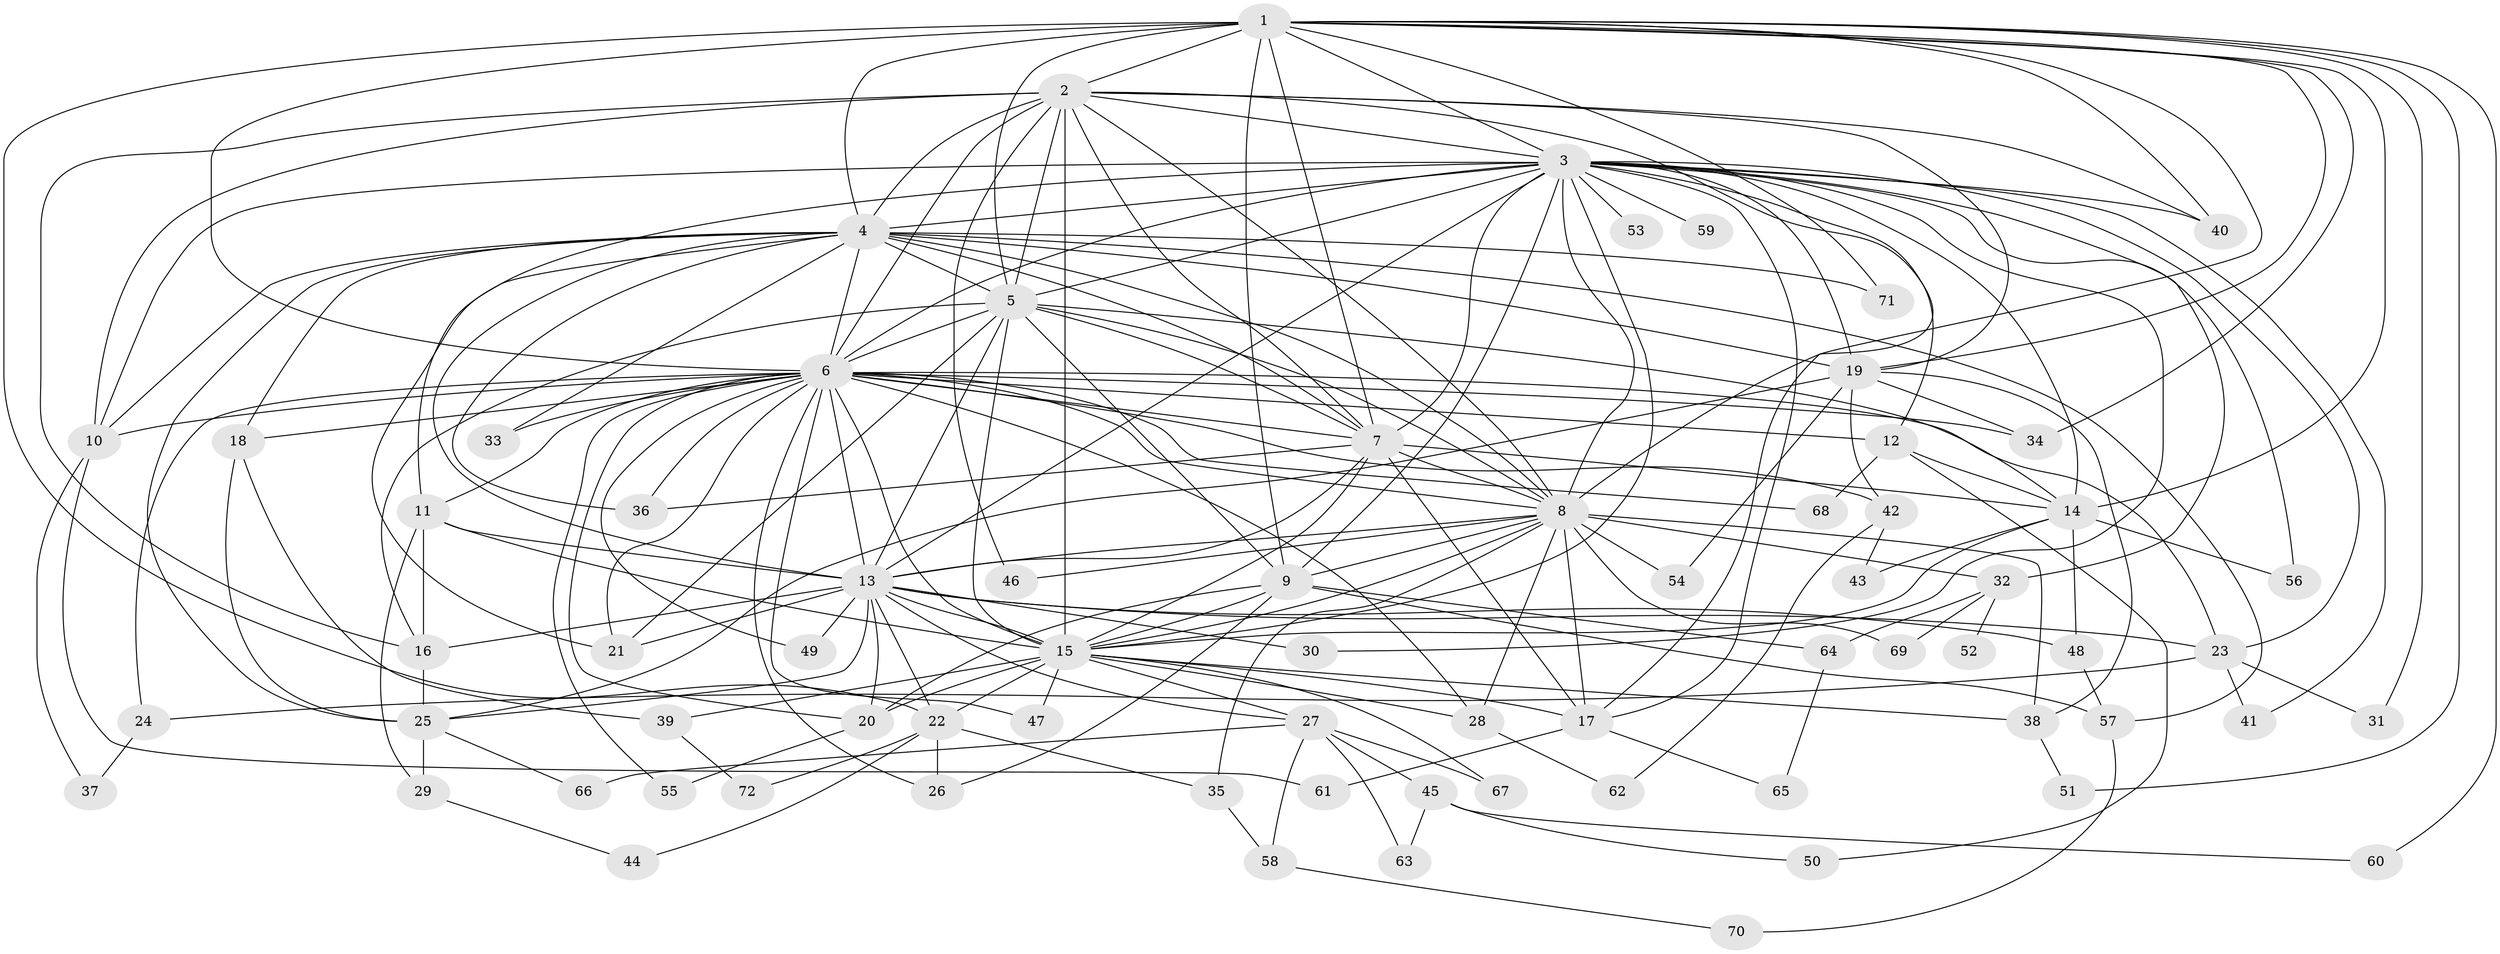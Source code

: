 // original degree distribution, {15: 0.006944444444444444, 17: 0.013888888888888888, 39: 0.006944444444444444, 32: 0.006944444444444444, 16: 0.006944444444444444, 28: 0.013888888888888888, 31: 0.006944444444444444, 23: 0.006944444444444444, 3: 0.1527777777777778, 2: 0.5694444444444444, 6: 0.041666666666666664, 5: 0.05555555555555555, 4: 0.09027777777777778, 7: 0.013888888888888888, 8: 0.006944444444444444}
// Generated by graph-tools (version 1.1) at 2025/49/03/04/25 22:49:24]
// undirected, 72 vertices, 195 edges
graph export_dot {
  node [color=gray90,style=filled];
  1;
  2;
  3;
  4;
  5;
  6;
  7;
  8;
  9;
  10;
  11;
  12;
  13;
  14;
  15;
  16;
  17;
  18;
  19;
  20;
  21;
  22;
  23;
  24;
  25;
  26;
  27;
  28;
  29;
  30;
  31;
  32;
  33;
  34;
  35;
  36;
  37;
  38;
  39;
  40;
  41;
  42;
  43;
  44;
  45;
  46;
  47;
  48;
  49;
  50;
  51;
  52;
  53;
  54;
  55;
  56;
  57;
  58;
  59;
  60;
  61;
  62;
  63;
  64;
  65;
  66;
  67;
  68;
  69;
  70;
  71;
  72;
  1 -- 2 [weight=3.0];
  1 -- 3 [weight=2.0];
  1 -- 4 [weight=4.0];
  1 -- 5 [weight=2.0];
  1 -- 6 [weight=2.0];
  1 -- 7 [weight=2.0];
  1 -- 8 [weight=2.0];
  1 -- 9 [weight=2.0];
  1 -- 14 [weight=1.0];
  1 -- 19 [weight=1.0];
  1 -- 22 [weight=1.0];
  1 -- 31 [weight=1.0];
  1 -- 34 [weight=1.0];
  1 -- 40 [weight=1.0];
  1 -- 51 [weight=1.0];
  1 -- 60 [weight=1.0];
  1 -- 71 [weight=1.0];
  2 -- 3 [weight=1.0];
  2 -- 4 [weight=2.0];
  2 -- 5 [weight=1.0];
  2 -- 6 [weight=1.0];
  2 -- 7 [weight=1.0];
  2 -- 8 [weight=1.0];
  2 -- 10 [weight=1.0];
  2 -- 15 [weight=21.0];
  2 -- 16 [weight=1.0];
  2 -- 17 [weight=1.0];
  2 -- 19 [weight=1.0];
  2 -- 40 [weight=1.0];
  2 -- 46 [weight=2.0];
  3 -- 4 [weight=3.0];
  3 -- 5 [weight=1.0];
  3 -- 6 [weight=1.0];
  3 -- 7 [weight=1.0];
  3 -- 8 [weight=1.0];
  3 -- 9 [weight=1.0];
  3 -- 10 [weight=1.0];
  3 -- 11 [weight=1.0];
  3 -- 12 [weight=1.0];
  3 -- 13 [weight=2.0];
  3 -- 14 [weight=1.0];
  3 -- 15 [weight=3.0];
  3 -- 17 [weight=1.0];
  3 -- 19 [weight=1.0];
  3 -- 23 [weight=1.0];
  3 -- 30 [weight=1.0];
  3 -- 32 [weight=1.0];
  3 -- 40 [weight=1.0];
  3 -- 41 [weight=1.0];
  3 -- 53 [weight=1.0];
  3 -- 56 [weight=1.0];
  3 -- 59 [weight=1.0];
  4 -- 5 [weight=2.0];
  4 -- 6 [weight=3.0];
  4 -- 7 [weight=3.0];
  4 -- 8 [weight=2.0];
  4 -- 10 [weight=1.0];
  4 -- 13 [weight=1.0];
  4 -- 18 [weight=1.0];
  4 -- 19 [weight=1.0];
  4 -- 21 [weight=1.0];
  4 -- 25 [weight=1.0];
  4 -- 33 [weight=1.0];
  4 -- 36 [weight=1.0];
  4 -- 57 [weight=1.0];
  4 -- 71 [weight=1.0];
  5 -- 6 [weight=1.0];
  5 -- 7 [weight=2.0];
  5 -- 8 [weight=1.0];
  5 -- 9 [weight=10.0];
  5 -- 13 [weight=1.0];
  5 -- 14 [weight=1.0];
  5 -- 15 [weight=2.0];
  5 -- 16 [weight=1.0];
  5 -- 21 [weight=1.0];
  6 -- 7 [weight=1.0];
  6 -- 8 [weight=1.0];
  6 -- 10 [weight=1.0];
  6 -- 11 [weight=2.0];
  6 -- 12 [weight=1.0];
  6 -- 13 [weight=1.0];
  6 -- 15 [weight=1.0];
  6 -- 18 [weight=1.0];
  6 -- 20 [weight=1.0];
  6 -- 21 [weight=1.0];
  6 -- 23 [weight=1.0];
  6 -- 24 [weight=1.0];
  6 -- 26 [weight=1.0];
  6 -- 28 [weight=1.0];
  6 -- 33 [weight=1.0];
  6 -- 34 [weight=1.0];
  6 -- 36 [weight=1.0];
  6 -- 42 [weight=1.0];
  6 -- 47 [weight=1.0];
  6 -- 49 [weight=1.0];
  6 -- 55 [weight=1.0];
  6 -- 68 [weight=1.0];
  7 -- 8 [weight=2.0];
  7 -- 13 [weight=12.0];
  7 -- 14 [weight=1.0];
  7 -- 15 [weight=1.0];
  7 -- 17 [weight=1.0];
  7 -- 36 [weight=1.0];
  8 -- 9 [weight=2.0];
  8 -- 13 [weight=1.0];
  8 -- 15 [weight=2.0];
  8 -- 17 [weight=1.0];
  8 -- 28 [weight=1.0];
  8 -- 32 [weight=1.0];
  8 -- 35 [weight=1.0];
  8 -- 38 [weight=1.0];
  8 -- 46 [weight=1.0];
  8 -- 54 [weight=1.0];
  8 -- 69 [weight=1.0];
  9 -- 15 [weight=1.0];
  9 -- 20 [weight=1.0];
  9 -- 26 [weight=1.0];
  9 -- 57 [weight=1.0];
  9 -- 64 [weight=1.0];
  10 -- 37 [weight=1.0];
  10 -- 61 [weight=1.0];
  11 -- 13 [weight=1.0];
  11 -- 15 [weight=2.0];
  11 -- 16 [weight=1.0];
  11 -- 29 [weight=1.0];
  12 -- 14 [weight=1.0];
  12 -- 50 [weight=1.0];
  12 -- 68 [weight=1.0];
  13 -- 15 [weight=4.0];
  13 -- 16 [weight=1.0];
  13 -- 20 [weight=1.0];
  13 -- 21 [weight=1.0];
  13 -- 22 [weight=1.0];
  13 -- 23 [weight=1.0];
  13 -- 25 [weight=1.0];
  13 -- 27 [weight=1.0];
  13 -- 30 [weight=1.0];
  13 -- 48 [weight=1.0];
  13 -- 49 [weight=1.0];
  14 -- 15 [weight=1.0];
  14 -- 43 [weight=1.0];
  14 -- 48 [weight=1.0];
  14 -- 56 [weight=1.0];
  15 -- 17 [weight=1.0];
  15 -- 20 [weight=1.0];
  15 -- 22 [weight=1.0];
  15 -- 27 [weight=1.0];
  15 -- 28 [weight=1.0];
  15 -- 38 [weight=1.0];
  15 -- 39 [weight=1.0];
  15 -- 47 [weight=1.0];
  15 -- 67 [weight=1.0];
  16 -- 25 [weight=1.0];
  17 -- 61 [weight=1.0];
  17 -- 65 [weight=1.0];
  18 -- 25 [weight=1.0];
  18 -- 39 [weight=1.0];
  19 -- 25 [weight=1.0];
  19 -- 34 [weight=1.0];
  19 -- 38 [weight=1.0];
  19 -- 42 [weight=1.0];
  19 -- 54 [weight=1.0];
  20 -- 55 [weight=1.0];
  22 -- 26 [weight=1.0];
  22 -- 35 [weight=1.0];
  22 -- 44 [weight=1.0];
  22 -- 72 [weight=1.0];
  23 -- 24 [weight=1.0];
  23 -- 31 [weight=1.0];
  23 -- 41 [weight=1.0];
  24 -- 37 [weight=1.0];
  25 -- 29 [weight=1.0];
  25 -- 66 [weight=1.0];
  27 -- 45 [weight=1.0];
  27 -- 58 [weight=1.0];
  27 -- 63 [weight=1.0];
  27 -- 66 [weight=1.0];
  27 -- 67 [weight=1.0];
  28 -- 62 [weight=1.0];
  29 -- 44 [weight=1.0];
  32 -- 52 [weight=1.0];
  32 -- 64 [weight=1.0];
  32 -- 69 [weight=1.0];
  35 -- 58 [weight=1.0];
  38 -- 51 [weight=1.0];
  39 -- 72 [weight=1.0];
  42 -- 43 [weight=1.0];
  42 -- 62 [weight=1.0];
  45 -- 50 [weight=1.0];
  45 -- 60 [weight=1.0];
  45 -- 63 [weight=1.0];
  48 -- 57 [weight=1.0];
  57 -- 70 [weight=1.0];
  58 -- 70 [weight=1.0];
  64 -- 65 [weight=1.0];
}

